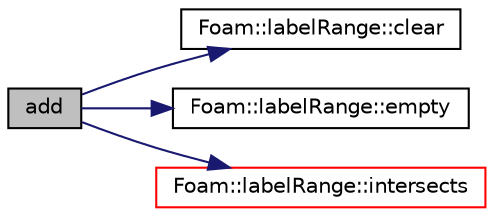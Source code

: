 digraph "add"
{
  bgcolor="transparent";
  edge [fontname="Helvetica",fontsize="10",labelfontname="Helvetica",labelfontsize="10"];
  node [fontname="Helvetica",fontsize="10",shape=record];
  rankdir="LR";
  Node1 [label="add",height=0.2,width=0.4,color="black", fillcolor="grey75", style="filled", fontcolor="black"];
  Node1 -> Node2 [color="midnightblue",fontsize="10",style="solid",fontname="Helvetica"];
  Node2 [label="Foam::labelRange::clear",height=0.2,width=0.4,color="black",URL="$a01244.html#ac8bb3912a3ce86b15842e79d0b421204",tooltip="Reset to zero size. "];
  Node1 -> Node3 [color="midnightblue",fontsize="10",style="solid",fontname="Helvetica"];
  Node3 [label="Foam::labelRange::empty",height=0.2,width=0.4,color="black",URL="$a01244.html#ac6e61de369e994009e36f344f99c15ad",tooltip="Is the range empty? "];
  Node1 -> Node4 [color="midnightblue",fontsize="10",style="solid",fontname="Helvetica"];
  Node4 [label="Foam::labelRange::intersects",height=0.2,width=0.4,color="red",URL="$a01244.html#a5e07be9f5956d3115d74a0c9a34cf9a1",tooltip="Return true if the ranges intersect. "];
}
